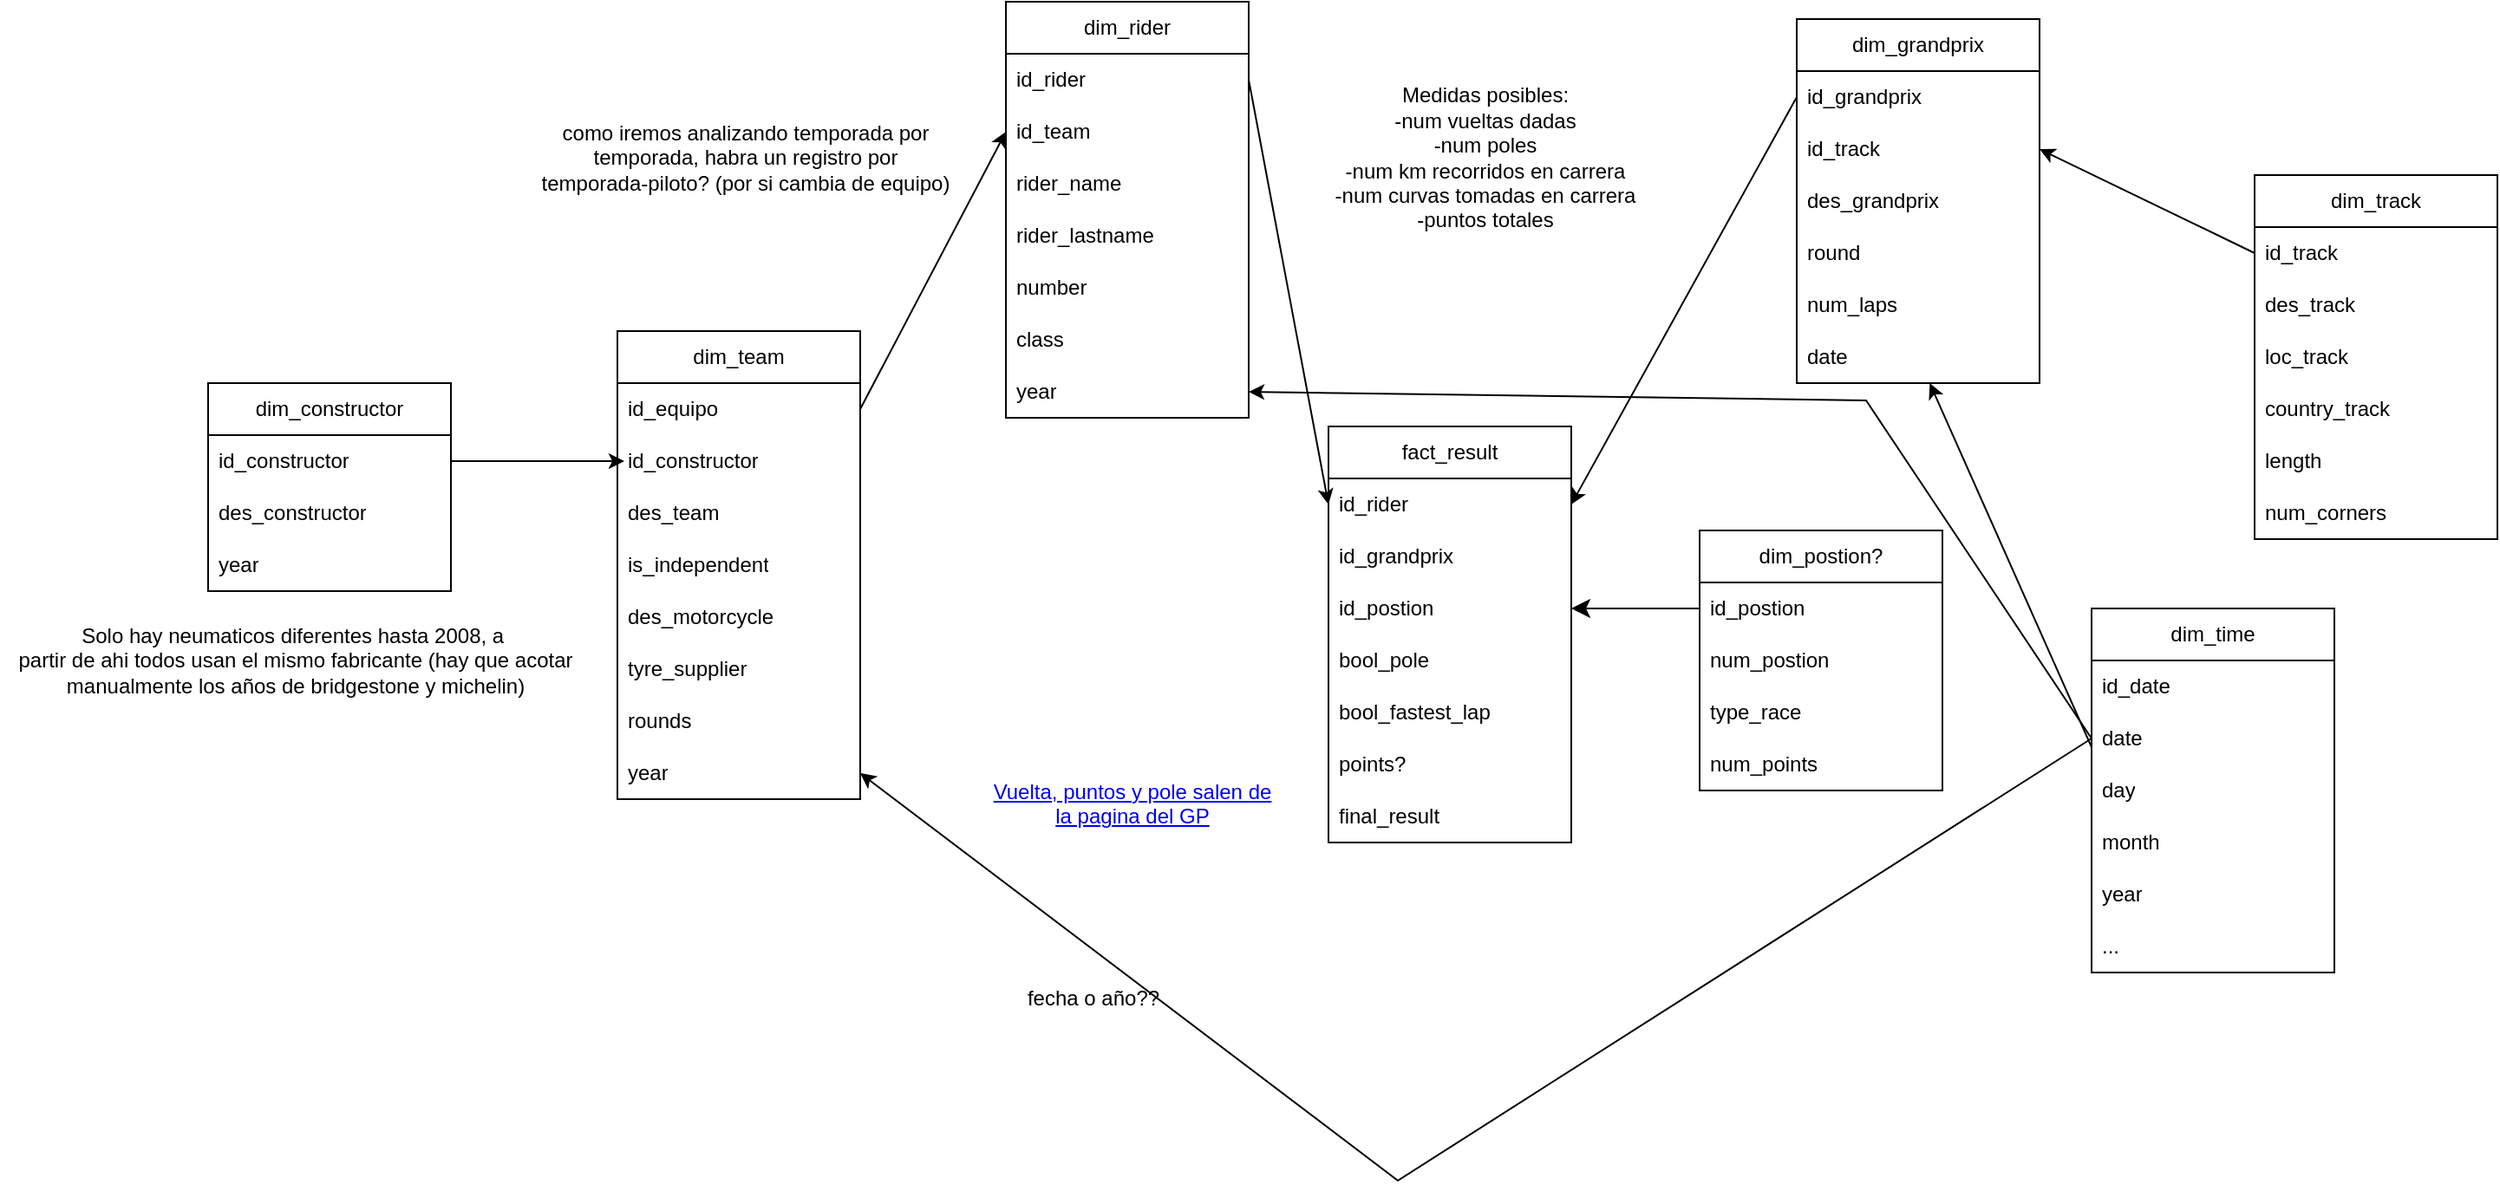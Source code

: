 <mxfile version="22.1.2" type="device">
  <diagram name="Página-1" id="KC40udtLVy_ZdPgkeDad">
    <mxGraphModel dx="2005" dy="698" grid="1" gridSize="10" guides="1" tooltips="1" connect="1" arrows="1" fold="1" page="1" pageScale="1" pageWidth="827" pageHeight="1169" math="0" shadow="0">
      <root>
        <mxCell id="0" />
        <mxCell id="1" parent="0" />
        <mxCell id="zwl-G_lZEuG97l9cDyBQ-1" value="dim_rider" style="swimlane;fontStyle=0;childLayout=stackLayout;horizontal=1;startSize=30;horizontalStack=0;resizeParent=1;resizeParentMax=0;resizeLast=0;collapsible=1;marginBottom=0;whiteSpace=wrap;html=1;" parent="1" vertex="1">
          <mxGeometry x="-100" y="20" width="140" height="240" as="geometry" />
        </mxCell>
        <mxCell id="zwl-G_lZEuG97l9cDyBQ-2" value="id_rider" style="text;strokeColor=none;fillColor=none;align=left;verticalAlign=middle;spacingLeft=4;spacingRight=4;overflow=hidden;points=[[0,0.5],[1,0.5]];portConstraint=eastwest;rotatable=0;whiteSpace=wrap;html=1;" parent="zwl-G_lZEuG97l9cDyBQ-1" vertex="1">
          <mxGeometry y="30" width="140" height="30" as="geometry" />
        </mxCell>
        <mxCell id="SQqTjDgjnC3WNaZaQgKs-6" value="id_team" style="text;strokeColor=none;fillColor=none;align=left;verticalAlign=middle;spacingLeft=4;spacingRight=4;overflow=hidden;points=[[0,0.5],[1,0.5]];portConstraint=eastwest;rotatable=0;whiteSpace=wrap;html=1;" parent="zwl-G_lZEuG97l9cDyBQ-1" vertex="1">
          <mxGeometry y="60" width="140" height="30" as="geometry" />
        </mxCell>
        <mxCell id="zwl-G_lZEuG97l9cDyBQ-3" value="rider_name" style="text;strokeColor=none;fillColor=none;align=left;verticalAlign=middle;spacingLeft=4;spacingRight=4;overflow=hidden;points=[[0,0.5],[1,0.5]];portConstraint=eastwest;rotatable=0;whiteSpace=wrap;html=1;" parent="zwl-G_lZEuG97l9cDyBQ-1" vertex="1">
          <mxGeometry y="90" width="140" height="30" as="geometry" />
        </mxCell>
        <mxCell id="zwl-G_lZEuG97l9cDyBQ-4" value="rider_lastname" style="text;strokeColor=none;fillColor=none;align=left;verticalAlign=middle;spacingLeft=4;spacingRight=4;overflow=hidden;points=[[0,0.5],[1,0.5]];portConstraint=eastwest;rotatable=0;whiteSpace=wrap;html=1;" parent="zwl-G_lZEuG97l9cDyBQ-1" vertex="1">
          <mxGeometry y="120" width="140" height="30" as="geometry" />
        </mxCell>
        <mxCell id="SQqTjDgjnC3WNaZaQgKs-8" value="number" style="text;strokeColor=none;fillColor=none;align=left;verticalAlign=middle;spacingLeft=4;spacingRight=4;overflow=hidden;points=[[0,0.5],[1,0.5]];portConstraint=eastwest;rotatable=0;whiteSpace=wrap;html=1;" parent="zwl-G_lZEuG97l9cDyBQ-1" vertex="1">
          <mxGeometry y="150" width="140" height="30" as="geometry" />
        </mxCell>
        <mxCell id="J5n44-D3fWQsMgIH_3d--1" value="class" style="text;strokeColor=none;fillColor=none;align=left;verticalAlign=middle;spacingLeft=4;spacingRight=4;overflow=hidden;points=[[0,0.5],[1,0.5]];portConstraint=eastwest;rotatable=0;whiteSpace=wrap;html=1;" parent="zwl-G_lZEuG97l9cDyBQ-1" vertex="1">
          <mxGeometry y="180" width="140" height="30" as="geometry" />
        </mxCell>
        <mxCell id="SQqTjDgjnC3WNaZaQgKs-9" value="year" style="text;strokeColor=none;fillColor=none;align=left;verticalAlign=middle;spacingLeft=4;spacingRight=4;overflow=hidden;points=[[0,0.5],[1,0.5]];portConstraint=eastwest;rotatable=0;whiteSpace=wrap;html=1;" parent="zwl-G_lZEuG97l9cDyBQ-1" vertex="1">
          <mxGeometry y="210" width="140" height="30" as="geometry" />
        </mxCell>
        <mxCell id="zwl-G_lZEuG97l9cDyBQ-5" value="fact_result" style="swimlane;fontStyle=0;childLayout=stackLayout;horizontal=1;startSize=30;horizontalStack=0;resizeParent=1;resizeParentMax=0;resizeLast=0;collapsible=1;marginBottom=0;whiteSpace=wrap;html=1;" parent="1" vertex="1">
          <mxGeometry x="86" y="265" width="140" height="240" as="geometry" />
        </mxCell>
        <mxCell id="zwl-G_lZEuG97l9cDyBQ-6" value="id_rider" style="text;strokeColor=none;fillColor=none;align=left;verticalAlign=middle;spacingLeft=4;spacingRight=4;overflow=hidden;points=[[0,0.5],[1,0.5]];portConstraint=eastwest;rotatable=0;whiteSpace=wrap;html=1;" parent="zwl-G_lZEuG97l9cDyBQ-5" vertex="1">
          <mxGeometry y="30" width="140" height="30" as="geometry" />
        </mxCell>
        <mxCell id="zwl-G_lZEuG97l9cDyBQ-8" value="id_grandprix" style="text;strokeColor=none;fillColor=none;align=left;verticalAlign=middle;spacingLeft=4;spacingRight=4;overflow=hidden;points=[[0,0.5],[1,0.5]];portConstraint=eastwest;rotatable=0;whiteSpace=wrap;html=1;" parent="zwl-G_lZEuG97l9cDyBQ-5" vertex="1">
          <mxGeometry y="60" width="140" height="30" as="geometry" />
        </mxCell>
        <mxCell id="-zbmm82Zl55MbArV7uy_-8" value="id_postion" style="text;strokeColor=none;fillColor=none;align=left;verticalAlign=middle;spacingLeft=4;spacingRight=4;overflow=hidden;points=[[0,0.5],[1,0.5]];portConstraint=eastwest;rotatable=0;whiteSpace=wrap;html=1;" vertex="1" parent="zwl-G_lZEuG97l9cDyBQ-5">
          <mxGeometry y="90" width="140" height="30" as="geometry" />
        </mxCell>
        <mxCell id="zwl-G_lZEuG97l9cDyBQ-72" value="bool_pole" style="text;strokeColor=none;fillColor=none;align=left;verticalAlign=middle;spacingLeft=4;spacingRight=4;overflow=hidden;points=[[0,0.5],[1,0.5]];portConstraint=eastwest;rotatable=0;whiteSpace=wrap;html=1;" parent="zwl-G_lZEuG97l9cDyBQ-5" vertex="1">
          <mxGeometry y="120" width="140" height="30" as="geometry" />
        </mxCell>
        <mxCell id="zwl-G_lZEuG97l9cDyBQ-73" value="bool_fastest_lap" style="text;strokeColor=none;fillColor=none;align=left;verticalAlign=middle;spacingLeft=4;spacingRight=4;overflow=hidden;points=[[0,0.5],[1,0.5]];portConstraint=eastwest;rotatable=0;whiteSpace=wrap;html=1;" parent="zwl-G_lZEuG97l9cDyBQ-5" vertex="1">
          <mxGeometry y="150" width="140" height="30" as="geometry" />
        </mxCell>
        <mxCell id="zwl-G_lZEuG97l9cDyBQ-77" value="points?" style="text;strokeColor=none;fillColor=none;align=left;verticalAlign=middle;spacingLeft=4;spacingRight=4;overflow=hidden;points=[[0,0.5],[1,0.5]];portConstraint=eastwest;rotatable=0;whiteSpace=wrap;html=1;" parent="zwl-G_lZEuG97l9cDyBQ-5" vertex="1">
          <mxGeometry y="180" width="140" height="30" as="geometry" />
        </mxCell>
        <mxCell id="zwl-G_lZEuG97l9cDyBQ-7" value="final_result" style="text;strokeColor=none;fillColor=none;align=left;verticalAlign=middle;spacingLeft=4;spacingRight=4;overflow=hidden;points=[[0,0.5],[1,0.5]];portConstraint=eastwest;rotatable=0;whiteSpace=wrap;html=1;" parent="zwl-G_lZEuG97l9cDyBQ-5" vertex="1">
          <mxGeometry y="210" width="140" height="30" as="geometry" />
        </mxCell>
        <mxCell id="zwl-G_lZEuG97l9cDyBQ-13" value="dim_team" style="swimlane;fontStyle=0;childLayout=stackLayout;horizontal=1;startSize=30;horizontalStack=0;resizeParent=1;resizeParentMax=0;resizeLast=0;collapsible=1;marginBottom=0;whiteSpace=wrap;html=1;" parent="1" vertex="1">
          <mxGeometry x="-324" y="210" width="140" height="270" as="geometry" />
        </mxCell>
        <mxCell id="zwl-G_lZEuG97l9cDyBQ-15" value="id_equipo" style="text;strokeColor=none;fillColor=none;align=left;verticalAlign=middle;spacingLeft=4;spacingRight=4;overflow=hidden;points=[[0,0.5],[1,0.5]];portConstraint=eastwest;rotatable=0;whiteSpace=wrap;html=1;" parent="zwl-G_lZEuG97l9cDyBQ-13" vertex="1">
          <mxGeometry y="30" width="140" height="30" as="geometry" />
        </mxCell>
        <mxCell id="zzLQZnPDsXg58rpJdV_i-3" value="id_constructor" style="text;strokeColor=none;fillColor=none;align=left;verticalAlign=middle;spacingLeft=4;spacingRight=4;overflow=hidden;points=[[0,0.5],[1,0.5]];portConstraint=eastwest;rotatable=0;whiteSpace=wrap;html=1;" parent="zwl-G_lZEuG97l9cDyBQ-13" vertex="1">
          <mxGeometry y="60" width="140" height="30" as="geometry" />
        </mxCell>
        <mxCell id="zwl-G_lZEuG97l9cDyBQ-14" value="des_team" style="text;strokeColor=none;fillColor=none;align=left;verticalAlign=middle;spacingLeft=4;spacingRight=4;overflow=hidden;points=[[0,0.5],[1,0.5]];portConstraint=eastwest;rotatable=0;whiteSpace=wrap;html=1;" parent="zwl-G_lZEuG97l9cDyBQ-13" vertex="1">
          <mxGeometry y="90" width="140" height="30" as="geometry" />
        </mxCell>
        <mxCell id="zwl-G_lZEuG97l9cDyBQ-35" value="is_independent" style="text;strokeColor=none;fillColor=none;align=left;verticalAlign=middle;spacingLeft=4;spacingRight=4;overflow=hidden;points=[[0,0.5],[1,0.5]];portConstraint=eastwest;rotatable=0;whiteSpace=wrap;html=1;" parent="zwl-G_lZEuG97l9cDyBQ-13" vertex="1">
          <mxGeometry y="120" width="140" height="30" as="geometry" />
        </mxCell>
        <mxCell id="SQqTjDgjnC3WNaZaQgKs-15" value="des_motorcycle" style="text;strokeColor=none;fillColor=none;align=left;verticalAlign=middle;spacingLeft=4;spacingRight=4;overflow=hidden;points=[[0,0.5],[1,0.5]];portConstraint=eastwest;rotatable=0;whiteSpace=wrap;html=1;" parent="zwl-G_lZEuG97l9cDyBQ-13" vertex="1">
          <mxGeometry y="150" width="140" height="30" as="geometry" />
        </mxCell>
        <mxCell id="SQqTjDgjnC3WNaZaQgKs-16" value="tyre_supplier" style="text;strokeColor=none;fillColor=none;align=left;verticalAlign=middle;spacingLeft=4;spacingRight=4;overflow=hidden;points=[[0,0.5],[1,0.5]];portConstraint=eastwest;rotatable=0;whiteSpace=wrap;html=1;" parent="zwl-G_lZEuG97l9cDyBQ-13" vertex="1">
          <mxGeometry y="180" width="140" height="30" as="geometry" />
        </mxCell>
        <mxCell id="zzLQZnPDsXg58rpJdV_i-4" value="rounds" style="text;strokeColor=none;fillColor=none;align=left;verticalAlign=middle;spacingLeft=4;spacingRight=4;overflow=hidden;points=[[0,0.5],[1,0.5]];portConstraint=eastwest;rotatable=0;whiteSpace=wrap;html=1;" parent="zwl-G_lZEuG97l9cDyBQ-13" vertex="1">
          <mxGeometry y="210" width="140" height="30" as="geometry" />
        </mxCell>
        <mxCell id="SQqTjDgjnC3WNaZaQgKs-11" value="year" style="text;strokeColor=none;fillColor=none;align=left;verticalAlign=middle;spacingLeft=4;spacingRight=4;overflow=hidden;points=[[0,0.5],[1,0.5]];portConstraint=eastwest;rotatable=0;whiteSpace=wrap;html=1;" parent="zwl-G_lZEuG97l9cDyBQ-13" vertex="1">
          <mxGeometry y="240" width="140" height="30" as="geometry" />
        </mxCell>
        <mxCell id="zwl-G_lZEuG97l9cDyBQ-9" value="dim_constructor" style="swimlane;fontStyle=0;childLayout=stackLayout;horizontal=1;startSize=30;horizontalStack=0;resizeParent=1;resizeParentMax=0;resizeLast=0;collapsible=1;marginBottom=0;whiteSpace=wrap;html=1;" parent="1" vertex="1">
          <mxGeometry x="-560" y="240" width="140" height="120" as="geometry" />
        </mxCell>
        <mxCell id="zwl-G_lZEuG97l9cDyBQ-36" value="id_constructor" style="text;strokeColor=none;fillColor=none;align=left;verticalAlign=middle;spacingLeft=4;spacingRight=4;overflow=hidden;points=[[0,0.5],[1,0.5]];portConstraint=eastwest;rotatable=0;whiteSpace=wrap;html=1;" parent="zwl-G_lZEuG97l9cDyBQ-9" vertex="1">
          <mxGeometry y="30" width="140" height="30" as="geometry" />
        </mxCell>
        <mxCell id="zwl-G_lZEuG97l9cDyBQ-10" value="des_constructor" style="text;strokeColor=none;fillColor=none;align=left;verticalAlign=middle;spacingLeft=4;spacingRight=4;overflow=hidden;points=[[0,0.5],[1,0.5]];portConstraint=eastwest;rotatable=0;whiteSpace=wrap;html=1;" parent="zwl-G_lZEuG97l9cDyBQ-9" vertex="1">
          <mxGeometry y="60" width="140" height="30" as="geometry" />
        </mxCell>
        <mxCell id="zzLQZnPDsXg58rpJdV_i-1" value="year" style="text;strokeColor=none;fillColor=none;align=left;verticalAlign=middle;spacingLeft=4;spacingRight=4;overflow=hidden;points=[[0,0.5],[1,0.5]];portConstraint=eastwest;rotatable=0;whiteSpace=wrap;html=1;" parent="zwl-G_lZEuG97l9cDyBQ-9" vertex="1">
          <mxGeometry y="90" width="140" height="30" as="geometry" />
        </mxCell>
        <mxCell id="zwl-G_lZEuG97l9cDyBQ-17" value="dim_track" style="swimlane;fontStyle=0;childLayout=stackLayout;horizontal=1;startSize=30;horizontalStack=0;resizeParent=1;resizeParentMax=0;resizeLast=0;collapsible=1;marginBottom=0;whiteSpace=wrap;html=1;" parent="1" vertex="1">
          <mxGeometry x="620" y="120" width="140" height="210" as="geometry" />
        </mxCell>
        <mxCell id="zwl-G_lZEuG97l9cDyBQ-18" value="id_track" style="text;strokeColor=none;fillColor=none;align=left;verticalAlign=middle;spacingLeft=4;spacingRight=4;overflow=hidden;points=[[0,0.5],[1,0.5]];portConstraint=eastwest;rotatable=0;whiteSpace=wrap;html=1;" parent="zwl-G_lZEuG97l9cDyBQ-17" vertex="1">
          <mxGeometry y="30" width="140" height="30" as="geometry" />
        </mxCell>
        <mxCell id="KQxUwrWTJorbDrn3Jwp4-1" value="des_track" style="text;strokeColor=none;fillColor=none;align=left;verticalAlign=middle;spacingLeft=4;spacingRight=4;overflow=hidden;points=[[0,0.5],[1,0.5]];portConstraint=eastwest;rotatable=0;whiteSpace=wrap;html=1;" parent="zwl-G_lZEuG97l9cDyBQ-17" vertex="1">
          <mxGeometry y="60" width="140" height="30" as="geometry" />
        </mxCell>
        <mxCell id="zwl-G_lZEuG97l9cDyBQ-19" value="loc_track" style="text;strokeColor=none;fillColor=none;align=left;verticalAlign=middle;spacingLeft=4;spacingRight=4;overflow=hidden;points=[[0,0.5],[1,0.5]];portConstraint=eastwest;rotatable=0;whiteSpace=wrap;html=1;" parent="zwl-G_lZEuG97l9cDyBQ-17" vertex="1">
          <mxGeometry y="90" width="140" height="30" as="geometry" />
        </mxCell>
        <mxCell id="zwl-G_lZEuG97l9cDyBQ-20" value="country_track" style="text;strokeColor=none;fillColor=none;align=left;verticalAlign=middle;spacingLeft=4;spacingRight=4;overflow=hidden;points=[[0,0.5],[1,0.5]];portConstraint=eastwest;rotatable=0;whiteSpace=wrap;html=1;" parent="zwl-G_lZEuG97l9cDyBQ-17" vertex="1">
          <mxGeometry y="120" width="140" height="30" as="geometry" />
        </mxCell>
        <mxCell id="zwl-G_lZEuG97l9cDyBQ-62" value="length" style="text;strokeColor=none;fillColor=none;align=left;verticalAlign=middle;spacingLeft=4;spacingRight=4;overflow=hidden;points=[[0,0.5],[1,0.5]];portConstraint=eastwest;rotatable=0;whiteSpace=wrap;html=1;" parent="zwl-G_lZEuG97l9cDyBQ-17" vertex="1">
          <mxGeometry y="150" width="140" height="30" as="geometry" />
        </mxCell>
        <mxCell id="zwl-G_lZEuG97l9cDyBQ-63" value="num_corners" style="text;strokeColor=none;fillColor=none;align=left;verticalAlign=middle;spacingLeft=4;spacingRight=4;overflow=hidden;points=[[0,0.5],[1,0.5]];portConstraint=eastwest;rotatable=0;whiteSpace=wrap;html=1;" parent="zwl-G_lZEuG97l9cDyBQ-17" vertex="1">
          <mxGeometry y="180" width="140" height="30" as="geometry" />
        </mxCell>
        <mxCell id="zwl-G_lZEuG97l9cDyBQ-21" value="dim_grandprix" style="swimlane;fontStyle=0;childLayout=stackLayout;horizontal=1;startSize=30;horizontalStack=0;resizeParent=1;resizeParentMax=0;resizeLast=0;collapsible=1;marginBottom=0;whiteSpace=wrap;html=1;" parent="1" vertex="1">
          <mxGeometry x="356" y="30" width="140" height="210" as="geometry" />
        </mxCell>
        <mxCell id="zwl-G_lZEuG97l9cDyBQ-22" value="id_grandprix" style="text;strokeColor=none;fillColor=none;align=left;verticalAlign=middle;spacingLeft=4;spacingRight=4;overflow=hidden;points=[[0,0.5],[1,0.5]];portConstraint=eastwest;rotatable=0;whiteSpace=wrap;html=1;" parent="zwl-G_lZEuG97l9cDyBQ-21" vertex="1">
          <mxGeometry y="30" width="140" height="30" as="geometry" />
        </mxCell>
        <mxCell id="SQqTjDgjnC3WNaZaQgKs-2" value="id_track" style="text;strokeColor=none;fillColor=none;align=left;verticalAlign=middle;spacingLeft=4;spacingRight=4;overflow=hidden;points=[[0,0.5],[1,0.5]];portConstraint=eastwest;rotatable=0;whiteSpace=wrap;html=1;" parent="zwl-G_lZEuG97l9cDyBQ-21" vertex="1">
          <mxGeometry y="60" width="140" height="30" as="geometry" />
        </mxCell>
        <mxCell id="zwl-G_lZEuG97l9cDyBQ-37" value="des_grandprix" style="text;strokeColor=none;fillColor=none;align=left;verticalAlign=middle;spacingLeft=4;spacingRight=4;overflow=hidden;points=[[0,0.5],[1,0.5]];portConstraint=eastwest;rotatable=0;whiteSpace=wrap;html=1;" parent="zwl-G_lZEuG97l9cDyBQ-21" vertex="1">
          <mxGeometry y="90" width="140" height="30" as="geometry" />
        </mxCell>
        <mxCell id="uFj0v6IqwXNgx_0VjqDn-2" value="round" style="text;strokeColor=none;fillColor=none;align=left;verticalAlign=middle;spacingLeft=4;spacingRight=4;overflow=hidden;points=[[0,0.5],[1,0.5]];portConstraint=eastwest;rotatable=0;whiteSpace=wrap;html=1;" parent="zwl-G_lZEuG97l9cDyBQ-21" vertex="1">
          <mxGeometry y="120" width="140" height="30" as="geometry" />
        </mxCell>
        <mxCell id="zwl-G_lZEuG97l9cDyBQ-61" value="num_laps" style="text;strokeColor=none;fillColor=none;align=left;verticalAlign=middle;spacingLeft=4;spacingRight=4;overflow=hidden;points=[[0,0.5],[1,0.5]];portConstraint=eastwest;rotatable=0;whiteSpace=wrap;html=1;" parent="zwl-G_lZEuG97l9cDyBQ-21" vertex="1">
          <mxGeometry y="150" width="140" height="30" as="geometry" />
        </mxCell>
        <mxCell id="SQqTjDgjnC3WNaZaQgKs-13" value="date" style="text;strokeColor=none;fillColor=none;align=left;verticalAlign=middle;spacingLeft=4;spacingRight=4;overflow=hidden;points=[[0,0.5],[1,0.5]];portConstraint=eastwest;rotatable=0;whiteSpace=wrap;html=1;" parent="zwl-G_lZEuG97l9cDyBQ-21" vertex="1">
          <mxGeometry y="180" width="140" height="30" as="geometry" />
        </mxCell>
        <mxCell id="zwl-G_lZEuG97l9cDyBQ-46" value="" style="endArrow=classic;html=1;rounded=0;entryX=0;entryY=0.5;entryDx=0;entryDy=0;exitX=1;exitY=0.5;exitDx=0;exitDy=0;" parent="1" source="zwl-G_lZEuG97l9cDyBQ-2" target="zwl-G_lZEuG97l9cDyBQ-6" edge="1">
          <mxGeometry width="50" height="50" relative="1" as="geometry">
            <mxPoint x="-124" y="330" as="sourcePoint" />
            <mxPoint x="-74" y="280" as="targetPoint" />
          </mxGeometry>
        </mxCell>
        <mxCell id="zwl-G_lZEuG97l9cDyBQ-48" value="dim_time" style="swimlane;fontStyle=0;childLayout=stackLayout;horizontal=1;startSize=30;horizontalStack=0;resizeParent=1;resizeParentMax=0;resizeLast=0;collapsible=1;marginBottom=0;whiteSpace=wrap;html=1;" parent="1" vertex="1">
          <mxGeometry x="526" y="370" width="140" height="210" as="geometry" />
        </mxCell>
        <mxCell id="zwl-G_lZEuG97l9cDyBQ-49" value="id_date" style="text;strokeColor=none;fillColor=none;align=left;verticalAlign=middle;spacingLeft=4;spacingRight=4;overflow=hidden;points=[[0,0.5],[1,0.5]];portConstraint=eastwest;rotatable=0;whiteSpace=wrap;html=1;" parent="zwl-G_lZEuG97l9cDyBQ-48" vertex="1">
          <mxGeometry y="30" width="140" height="30" as="geometry" />
        </mxCell>
        <mxCell id="zwl-G_lZEuG97l9cDyBQ-50" value="date" style="text;strokeColor=none;fillColor=none;align=left;verticalAlign=middle;spacingLeft=4;spacingRight=4;overflow=hidden;points=[[0,0.5],[1,0.5]];portConstraint=eastwest;rotatable=0;whiteSpace=wrap;html=1;" parent="zwl-G_lZEuG97l9cDyBQ-48" vertex="1">
          <mxGeometry y="60" width="140" height="30" as="geometry" />
        </mxCell>
        <mxCell id="zwl-G_lZEuG97l9cDyBQ-51" value="day" style="text;strokeColor=none;fillColor=none;align=left;verticalAlign=middle;spacingLeft=4;spacingRight=4;overflow=hidden;points=[[0,0.5],[1,0.5]];portConstraint=eastwest;rotatable=0;whiteSpace=wrap;html=1;" parent="zwl-G_lZEuG97l9cDyBQ-48" vertex="1">
          <mxGeometry y="90" width="140" height="30" as="geometry" />
        </mxCell>
        <mxCell id="zwl-G_lZEuG97l9cDyBQ-52" value="month" style="text;strokeColor=none;fillColor=none;align=left;verticalAlign=middle;spacingLeft=4;spacingRight=4;overflow=hidden;points=[[0,0.5],[1,0.5]];portConstraint=eastwest;rotatable=0;whiteSpace=wrap;html=1;" parent="zwl-G_lZEuG97l9cDyBQ-48" vertex="1">
          <mxGeometry y="120" width="140" height="30" as="geometry" />
        </mxCell>
        <mxCell id="zwl-G_lZEuG97l9cDyBQ-55" value="year" style="text;strokeColor=none;fillColor=none;align=left;verticalAlign=middle;spacingLeft=4;spacingRight=4;overflow=hidden;points=[[0,0.5],[1,0.5]];portConstraint=eastwest;rotatable=0;whiteSpace=wrap;html=1;" parent="zwl-G_lZEuG97l9cDyBQ-48" vertex="1">
          <mxGeometry y="150" width="140" height="30" as="geometry" />
        </mxCell>
        <mxCell id="zwl-G_lZEuG97l9cDyBQ-56" value="..." style="text;strokeColor=none;fillColor=none;align=left;verticalAlign=middle;spacingLeft=4;spacingRight=4;overflow=hidden;points=[[0,0.5],[1,0.5]];portConstraint=eastwest;rotatable=0;whiteSpace=wrap;html=1;" parent="zwl-G_lZEuG97l9cDyBQ-48" vertex="1">
          <mxGeometry y="180" width="140" height="30" as="geometry" />
        </mxCell>
        <mxCell id="zwl-G_lZEuG97l9cDyBQ-54" value="como iremos analizando temporada por temporada, habra un registro por temporada-piloto? (por si cambia de equipo)" style="text;html=1;strokeColor=none;fillColor=none;align=center;verticalAlign=middle;whiteSpace=wrap;rounded=0;" parent="1" vertex="1">
          <mxGeometry x="-370" y="95" width="240" height="30" as="geometry" />
        </mxCell>
        <mxCell id="zwl-G_lZEuG97l9cDyBQ-60" value="" style="endArrow=classic;html=1;rounded=0;exitX=0;exitY=0.5;exitDx=0;exitDy=0;" parent="1" source="zwl-G_lZEuG97l9cDyBQ-22" edge="1">
          <mxGeometry width="50" height="50" relative="1" as="geometry">
            <mxPoint x="206" y="330" as="sourcePoint" />
            <mxPoint x="226" y="310" as="targetPoint" />
          </mxGeometry>
        </mxCell>
        <mxCell id="zwl-G_lZEuG97l9cDyBQ-74" value="&lt;a href=&quot;https://es.wikipedia.org/wiki/Gran_Premio_de_Sud%C3%A1frica_de_Motociclismo_de_2001&quot;&gt;Vuelta, puntos y pole salen de la pagina del GP&lt;br&gt;&lt;/a&gt;&amp;nbsp;" style="text;html=1;strokeColor=none;fillColor=none;align=center;verticalAlign=middle;whiteSpace=wrap;rounded=0;" parent="1" vertex="1">
          <mxGeometry x="-110" y="460" width="166" height="60" as="geometry" />
        </mxCell>
        <mxCell id="zwl-G_lZEuG97l9cDyBQ-76" value="Medidas posibles:&lt;br&gt;-num vueltas dadas&lt;br&gt;-num poles&lt;br&gt;-num km recorridos en carrera&lt;br&gt;-num curvas tomadas en carrera&lt;br&gt;-puntos totales" style="text;html=1;align=center;verticalAlign=middle;resizable=0;points=[];autosize=1;strokeColor=none;fillColor=none;" parent="1" vertex="1">
          <mxGeometry x="76" y="60" width="200" height="100" as="geometry" />
        </mxCell>
        <mxCell id="SQqTjDgjnC3WNaZaQgKs-1" value="" style="endArrow=classic;html=1;rounded=0;entryX=1;entryY=0.5;entryDx=0;entryDy=0;exitX=0;exitY=0.5;exitDx=0;exitDy=0;" parent="1" source="zwl-G_lZEuG97l9cDyBQ-18" target="SQqTjDgjnC3WNaZaQgKs-2" edge="1">
          <mxGeometry width="50" height="50" relative="1" as="geometry">
            <mxPoint x="566" y="210" as="sourcePoint" />
            <mxPoint x="236" y="415" as="targetPoint" />
          </mxGeometry>
        </mxCell>
        <mxCell id="SQqTjDgjnC3WNaZaQgKs-3" value="" style="endArrow=classic;html=1;rounded=0;" parent="1" edge="1">
          <mxGeometry width="50" height="50" relative="1" as="geometry">
            <mxPoint x="-420" y="285" as="sourcePoint" />
            <mxPoint x="-320" y="285" as="targetPoint" />
          </mxGeometry>
        </mxCell>
        <mxCell id="SQqTjDgjnC3WNaZaQgKs-7" value="" style="endArrow=classic;html=1;rounded=0;exitX=1;exitY=0.5;exitDx=0;exitDy=0;entryX=0;entryY=0.5;entryDx=0;entryDy=0;" parent="1" source="zwl-G_lZEuG97l9cDyBQ-15" target="SQqTjDgjnC3WNaZaQgKs-6" edge="1">
          <mxGeometry width="50" height="50" relative="1" as="geometry">
            <mxPoint x="-204" y="435" as="sourcePoint" />
            <mxPoint x="-144" y="315" as="targetPoint" />
          </mxGeometry>
        </mxCell>
        <mxCell id="SQqTjDgjnC3WNaZaQgKs-10" value="" style="endArrow=classic;html=1;rounded=0;exitX=0;exitY=0.5;exitDx=0;exitDy=0;entryX=1;entryY=0.5;entryDx=0;entryDy=0;" parent="1" source="zwl-G_lZEuG97l9cDyBQ-50" target="SQqTjDgjnC3WNaZaQgKs-9" edge="1">
          <mxGeometry width="50" height="50" relative="1" as="geometry">
            <mxPoint x="536" y="455" as="sourcePoint" />
            <mxPoint x="167" y="580" as="targetPoint" />
            <Array as="points">
              <mxPoint x="396" y="250" />
            </Array>
          </mxGeometry>
        </mxCell>
        <mxCell id="SQqTjDgjnC3WNaZaQgKs-12" value="" style="endArrow=classic;html=1;rounded=0;exitX=0;exitY=0.5;exitDx=0;exitDy=0;entryX=1;entryY=0.5;entryDx=0;entryDy=0;" parent="1" source="zwl-G_lZEuG97l9cDyBQ-50" target="SQqTjDgjnC3WNaZaQgKs-11" edge="1">
          <mxGeometry width="50" height="50" relative="1" as="geometry">
            <mxPoint x="536" y="455" as="sourcePoint" />
            <mxPoint x="50" y="225" as="targetPoint" />
            <Array as="points">
              <mxPoint x="126" y="700" />
            </Array>
          </mxGeometry>
        </mxCell>
        <mxCell id="SQqTjDgjnC3WNaZaQgKs-14" value="" style="endArrow=classic;html=1;rounded=0;" parent="1" target="SQqTjDgjnC3WNaZaQgKs-13" edge="1">
          <mxGeometry width="50" height="50" relative="1" as="geometry">
            <mxPoint x="526" y="450" as="sourcePoint" />
            <mxPoint x="167" y="580" as="targetPoint" />
          </mxGeometry>
        </mxCell>
        <mxCell id="SQqTjDgjnC3WNaZaQgKs-17" value="Solo hay neumaticos diferentes hasta 2008, a&amp;nbsp;&lt;br&gt;partir de ahi todos usan el mismo fabricante (hay que acotar &lt;br&gt;manualmente los años de bridgestone y michelin)" style="text;html=1;align=center;verticalAlign=middle;resizable=0;points=[];autosize=1;strokeColor=none;fillColor=none;" parent="1" vertex="1">
          <mxGeometry x="-680" y="370" width="340" height="60" as="geometry" />
        </mxCell>
        <mxCell id="SQqTjDgjnC3WNaZaQgKs-18" value="fecha o año??" style="text;html=1;align=center;verticalAlign=middle;resizable=0;points=[];autosize=1;strokeColor=none;fillColor=none;" parent="1" vertex="1">
          <mxGeometry x="-100" y="580" width="100" height="30" as="geometry" />
        </mxCell>
        <mxCell id="-zbmm82Zl55MbArV7uy_-1" value="dim_postion?" style="swimlane;fontStyle=0;childLayout=stackLayout;horizontal=1;startSize=30;horizontalStack=0;resizeParent=1;resizeParentMax=0;resizeLast=0;collapsible=1;marginBottom=0;whiteSpace=wrap;html=1;" vertex="1" parent="1">
          <mxGeometry x="300" y="325" width="140" height="150" as="geometry" />
        </mxCell>
        <mxCell id="-zbmm82Zl55MbArV7uy_-2" value="id_postion" style="text;strokeColor=none;fillColor=none;align=left;verticalAlign=middle;spacingLeft=4;spacingRight=4;overflow=hidden;points=[[0,0.5],[1,0.5]];portConstraint=eastwest;rotatable=0;whiteSpace=wrap;html=1;" vertex="1" parent="-zbmm82Zl55MbArV7uy_-1">
          <mxGeometry y="30" width="140" height="30" as="geometry" />
        </mxCell>
        <mxCell id="-zbmm82Zl55MbArV7uy_-3" value="num_postion" style="text;strokeColor=none;fillColor=none;align=left;verticalAlign=middle;spacingLeft=4;spacingRight=4;overflow=hidden;points=[[0,0.5],[1,0.5]];portConstraint=eastwest;rotatable=0;whiteSpace=wrap;html=1;" vertex="1" parent="-zbmm82Zl55MbArV7uy_-1">
          <mxGeometry y="60" width="140" height="30" as="geometry" />
        </mxCell>
        <mxCell id="-zbmm82Zl55MbArV7uy_-4" value="type_race" style="text;strokeColor=none;fillColor=none;align=left;verticalAlign=middle;spacingLeft=4;spacingRight=4;overflow=hidden;points=[[0,0.5],[1,0.5]];portConstraint=eastwest;rotatable=0;whiteSpace=wrap;html=1;" vertex="1" parent="-zbmm82Zl55MbArV7uy_-1">
          <mxGeometry y="90" width="140" height="30" as="geometry" />
        </mxCell>
        <mxCell id="-zbmm82Zl55MbArV7uy_-5" value="num_points" style="text;strokeColor=none;fillColor=none;align=left;verticalAlign=middle;spacingLeft=4;spacingRight=4;overflow=hidden;points=[[0,0.5],[1,0.5]];portConstraint=eastwest;rotatable=0;whiteSpace=wrap;html=1;" vertex="1" parent="-zbmm82Zl55MbArV7uy_-1">
          <mxGeometry y="120" width="140" height="30" as="geometry" />
        </mxCell>
        <mxCell id="-zbmm82Zl55MbArV7uy_-9" value="" style="edgeStyle=none;curved=1;rounded=0;orthogonalLoop=1;jettySize=auto;html=1;fontSize=12;startSize=8;endSize=8;entryX=1;entryY=0.5;entryDx=0;entryDy=0;" edge="1" parent="1" source="-zbmm82Zl55MbArV7uy_-2" target="-zbmm82Zl55MbArV7uy_-8">
          <mxGeometry relative="1" as="geometry" />
        </mxCell>
      </root>
    </mxGraphModel>
  </diagram>
</mxfile>
